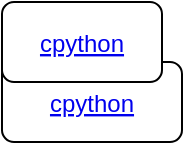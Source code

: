 <mxfile version="21.6.1" type="github">
  <diagram name="Page-1" id="Cm_4wkN-GN0uIqPpSMrb">
    <mxGraphModel dx="880" dy="452" grid="1" gridSize="10" guides="1" tooltips="1" connect="1" arrows="1" fold="1" page="1" pageScale="1" pageWidth="850" pageHeight="1100" math="0" shadow="0">
      <root>
        <mxCell id="0" />
        <mxCell id="1" parent="0" />
        <UserObject label="cpython" link="https://github.com/hayderzaeim/cpython" id="vRcfpWh9QqBibadA-jrP-1">
          <mxCell style="fontColor=#0000EE;fontStyle=4;rounded=1;overflow=hidden;spacing=10;" parent="1" vertex="1">
            <mxGeometry x="380" y="220" width="90" height="40" as="geometry" />
          </mxCell>
        </UserObject>
        <UserObject label="cpython" link="https://github.com/hayderzaeim/cpython" id="4KKawlEOPfaUOTK1HqtL-3">
          <mxCell style="fontColor=#0000EE;fontStyle=4;rounded=1;overflow=hidden;spacing=10;" vertex="1" parent="1">
            <mxGeometry x="380" y="190" width="80" height="40" as="geometry" />
          </mxCell>
        </UserObject>
      </root>
    </mxGraphModel>
  </diagram>
</mxfile>
